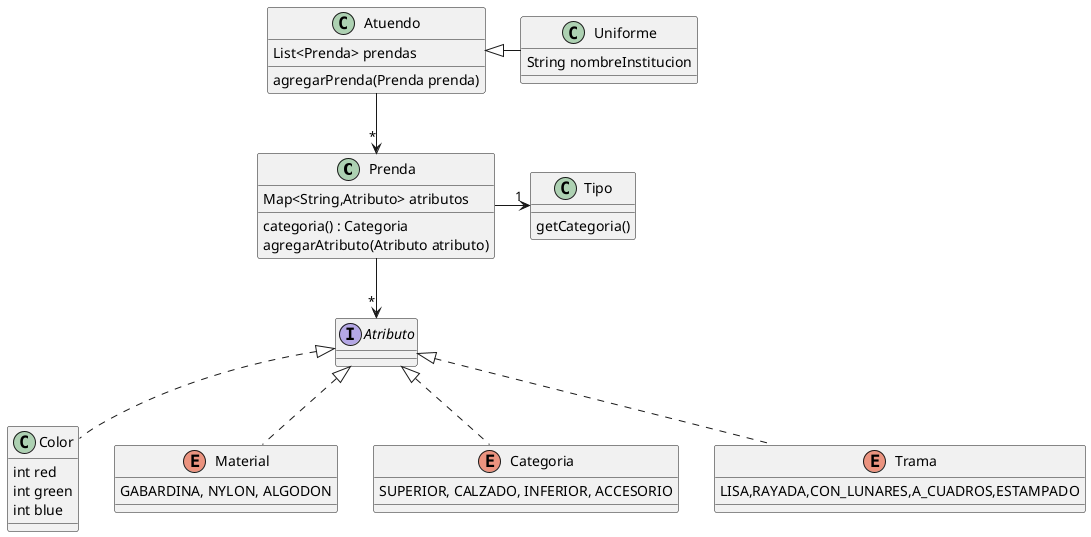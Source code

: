 @startuml
'https://plantuml.com/class-diagram

class Prenda{
Map<String,Atributo> atributos
categoria() : Categoria
agregarAtributo(Atributo atributo)
}
class Tipo{
getCategoria()
}
class Color{
int red
int green
int blue
}

enum Material{
GABARDINA, NYLON, ALGODON
}
enum Categoria{
SUPERIOR, CALZADO, INFERIOR, ACCESORIO
}
enum Trama{
LISA,RAYADA,CON_LUNARES,A_CUADROS,ESTAMPADO
}

interface Atributo{
}

Prenda --right> "1" Tipo
Prenda --> "*" Atributo

Material ..up|> Atributo
Categoria ..up|> Atributo
Trama ..up|> Atributo
Color ..up|> Atributo

class Atuendo{
List<Prenda> prendas
 agregarPrenda(Prenda prenda)
}

Atuendo --> "*" Prenda

class Uniforme{
String nombreInstitucion

}

Uniforme --left|> Atuendo

@enduml